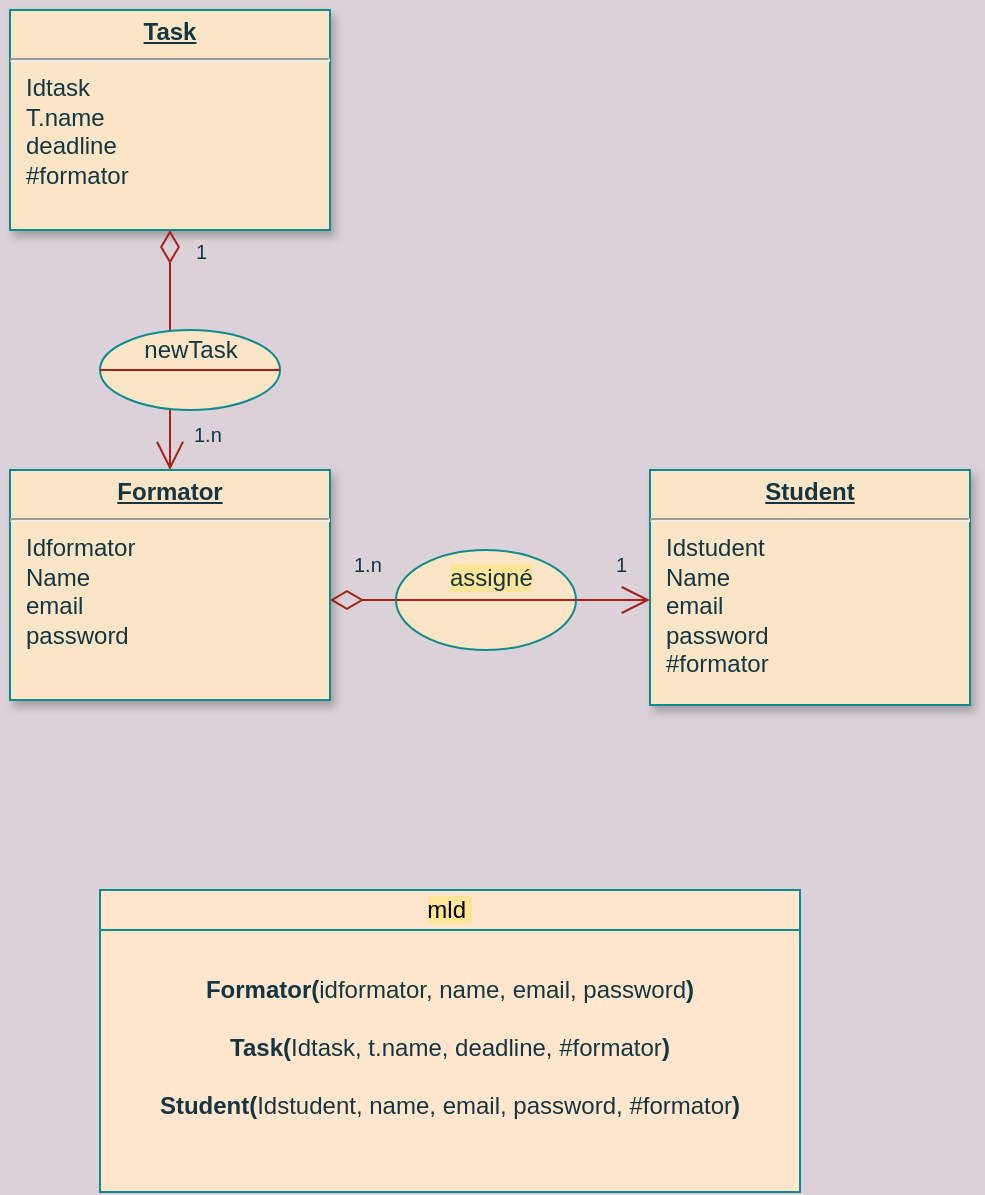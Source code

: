 <mxfile version="14.5.3" type="device"><diagram name="Page-1" id="efa7a0a1-bf9b-a30e-e6df-94a7791c09e9"><mxGraphModel dx="494" dy="261" grid="1" gridSize="10" guides="1" tooltips="1" connect="1" arrows="1" fold="1" page="1" pageScale="1" pageWidth="826" pageHeight="1169" background="#DAD2D8" math="0" shadow="0"><root><mxCell id="0"/><mxCell id="1" parent="0"/><mxCell id="20" value="&lt;p style=&quot;margin: 0px ; margin-top: 4px ; text-align: center ; text-decoration: underline&quot;&gt;&lt;b&gt;Student&lt;/b&gt;&lt;/p&gt;&lt;hr&gt;&lt;p style=&quot;margin: 0px ; margin-left: 8px&quot;&gt;Idstudent&lt;/p&gt;&lt;p style=&quot;margin: 0px ; margin-left: 8px&quot;&gt;Name&lt;/p&gt;&lt;p style=&quot;margin: 0px ; margin-left: 8px&quot;&gt;email&lt;/p&gt;&lt;p style=&quot;margin: 0px ; margin-left: 8px&quot;&gt;password&lt;/p&gt;&lt;p style=&quot;margin: 0px ; margin-left: 8px&quot;&gt;#formator&lt;/p&gt;" style="verticalAlign=top;align=left;overflow=fill;fontSize=12;fontFamily=Helvetica;html=1;strokeColor=#0F8B8D;shadow=1;fillColor=#FAE5C7;fontColor=#143642;" parent="1" vertex="1"><mxGeometry x="540" y="290" width="160" height="117.5" as="geometry"/></mxCell><mxCell id="25" value="&lt;p style=&quot;margin: 0px ; margin-top: 4px ; text-align: center ; text-decoration: underline&quot;&gt;&lt;strong&gt;Task&lt;/strong&gt;&lt;/p&gt;&lt;hr&gt;&lt;p style=&quot;margin: 0px ; margin-left: 8px&quot;&gt;Idtask&lt;/p&gt;&lt;p style=&quot;margin: 0px ; margin-left: 8px&quot;&gt;T.name&lt;/p&gt;&lt;p style=&quot;margin: 0px ; margin-left: 8px&quot;&gt;deadline&lt;/p&gt;&lt;p style=&quot;margin: 0px ; margin-left: 8px&quot;&gt;#formator&lt;/p&gt;" style="verticalAlign=top;align=left;overflow=fill;fontSize=12;fontFamily=Helvetica;html=1;strokeColor=#0F8B8D;shadow=1;fillColor=#FAE5C7;fontColor=#143642;" parent="1" vertex="1"><mxGeometry x="220" y="60" width="160" height="110" as="geometry"/></mxCell><mxCell id="87" value="" style="endArrow=open;endSize=12;startArrow=diamondThin;startSize=14;startFill=0;edgeStyle=orthogonalEdgeStyle;strokeColor=#A8201A;fontColor=#143642;labelBackgroundColor=#DAD2D8;" parent="1" edge="1"><mxGeometry x="519.36" y="205" as="geometry"><mxPoint x="380" y="355.0" as="sourcePoint"/><mxPoint x="540" y="355" as="targetPoint"/><Array as="points"><mxPoint x="540" y="355"/></Array></mxGeometry></mxCell><mxCell id="88" value="1.n" style="resizable=0;align=left;verticalAlign=top;fontSize=10;strokeColor=#0F8B8D;shadow=1;fillColor=#FAE5C7;fontColor=#143642;labelBackgroundColor=#DAD2D8;" parent="87" connectable="0" vertex="1"><mxGeometry x="-1" relative="1" as="geometry"><mxPoint x="10" y="-30" as="offset"/></mxGeometry></mxCell><mxCell id="89" value="1" style="resizable=0;align=right;verticalAlign=top;fontSize=10;strokeColor=#0F8B8D;shadow=1;fillColor=#FAE5C7;fontColor=#143642;labelBackgroundColor=#DAD2D8;" parent="87" connectable="0" vertex="1"><mxGeometry x="1" relative="1" as="geometry"><mxPoint x="-10.0" y="-30.0" as="offset"/></mxGeometry></mxCell><mxCell id="90" value="" style="endArrow=open;endSize=12;startArrow=diamondThin;startSize=14;startFill=0;edgeStyle=orthogonalEdgeStyle;strokeColor=#A8201A;fontColor=#143642;labelBackgroundColor=#DAD2D8;" parent="1" source="25" target="21" edge="1"><mxGeometry x="620" y="340" as="geometry"><mxPoint x="620" y="340" as="sourcePoint"/><mxPoint x="780" y="340" as="targetPoint"/></mxGeometry></mxCell><mxCell id="91" value="1.n" style="resizable=0;align=left;verticalAlign=top;fontSize=10;strokeColor=#0F8B8D;shadow=1;fillColor=#FAE5C7;fontColor=#143642;labelBackgroundColor=#DAD2D8;" parent="90" connectable="0" vertex="1"><mxGeometry x="-1" relative="1" as="geometry"><mxPoint x="10" y="90" as="offset"/></mxGeometry></mxCell><mxCell id="92" value="1" style="resizable=0;align=right;verticalAlign=top;fontSize=10;strokeColor=#0F8B8D;shadow=1;fillColor=#FAE5C7;fontColor=#143642;labelBackgroundColor=#DAD2D8;" parent="90" connectable="0" vertex="1"><mxGeometry x="1" relative="1" as="geometry"><mxPoint x="20" y="-121.67" as="offset"/></mxGeometry></mxCell><mxCell id="21" value="&lt;p style=&quot;margin: 0px ; margin-top: 4px ; text-align: center ; text-decoration: underline&quot;&gt;&lt;b&gt;Formator&lt;/b&gt;&lt;/p&gt;&lt;hr&gt;&lt;p style=&quot;margin: 0px ; margin-left: 8px&quot;&gt;Idformator&lt;/p&gt;&lt;p style=&quot;margin: 0px ; margin-left: 8px&quot;&gt;Name&lt;/p&gt;&lt;p style=&quot;margin: 0px ; margin-left: 8px&quot;&gt;email&lt;/p&gt;&lt;p style=&quot;margin: 0px ; margin-left: 8px&quot;&gt;password&lt;/p&gt;&lt;p style=&quot;margin: 0px ; margin-left: 8px&quot;&gt;&lt;br&gt;&lt;/p&gt;" style="verticalAlign=top;align=left;overflow=fill;fontSize=12;fontFamily=Helvetica;html=1;strokeColor=#0F8B8D;shadow=1;fillColor=#FAE5C7;fontColor=#143642;" parent="1" vertex="1"><mxGeometry x="220" y="290" width="160" height="115" as="geometry"/></mxCell><mxCell id="NQc16I_gF5izETLV-hBE-132" value=":" style="text;html=1;align=center;verticalAlign=middle;resizable=0;points=[];autosize=1;fontColor=#143642;" parent="1" vertex="1"><mxGeometry x="300" y="584" width="20" height="20" as="geometry"/></mxCell><mxCell id="NQc16I_gF5izETLV-hBE-134" value="" style="html=1;whiteSpace=wrap;container=1;collapsible=0;childLayout=tableLayout;fillColor=#ffe6cc;strokeColor=#d79b00;" parent="1" vertex="1"><mxGeometry x="265" y="500" width="350" height="151" as="geometry"/></mxCell><mxCell id="NQc16I_gF5izETLV-hBE-135" value="" style="html=1;whiteSpace=wrap;collapsible=0;dropTarget=0;pointerEvents=0;fillColor=none;strokeColor=none;points=[[0,0.5],[1,0.5]];portConstraint=eastwest;fontColor=#143642;" parent="NQc16I_gF5izETLV-hBE-134" vertex="1"><mxGeometry width="350" height="20" as="geometry"/></mxCell><mxCell id="NQc16I_gF5izETLV-hBE-136" value="&lt;span style=&quot;color: rgb(0 , 0 , 0) ; font-family: &amp;#34;helvetica&amp;#34; ; font-size: 12px ; font-style: normal ; font-weight: 400 ; letter-spacing: normal ; text-align: center ; text-indent: 0px ; text-transform: none ; word-spacing: 0px ; display: inline ; float: none ; background-color: rgb(255 , 229 , 153)&quot;&gt;mld&amp;nbsp;&lt;/span&gt;" style="shape=partialRectangle;html=1;whiteSpace=wrap;connectable=0;fillColor=none;strokeColor=#0F8B8D;fontColor=#143642;" parent="NQc16I_gF5izETLV-hBE-135" vertex="1"><mxGeometry width="350" height="20" as="geometry"/></mxCell><mxCell id="NQc16I_gF5izETLV-hBE-137" value="" style="html=1;whiteSpace=wrap;collapsible=0;dropTarget=0;pointerEvents=0;fillColor=none;strokeColor=none;points=[[0,0.5],[1,0.5]];portConstraint=eastwest;fontColor=#143642;" parent="NQc16I_gF5izETLV-hBE-134" vertex="1"><mxGeometry y="20" width="350" height="131" as="geometry"/></mxCell><mxCell id="NQc16I_gF5izETLV-hBE-138" value="&lt;b&gt;Formator(&lt;/b&gt;idformator, name, email, password&lt;b&gt;)&lt;br&gt;&lt;br&gt;&lt;/b&gt;&lt;b&gt;Task(&lt;/b&gt;&lt;span&gt;Idtask, t.name, deadline, #formator&lt;/span&gt;&lt;b&gt;)&lt;/b&gt;&lt;b&gt;&lt;br&gt;&lt;br&gt;&lt;/b&gt;&lt;b&gt;Student(&lt;/b&gt;&lt;span&gt;Idstudent, name, email, password, #formator&lt;/span&gt;&lt;b&gt;)&lt;/b&gt;&lt;b&gt;&lt;br&gt;&lt;br&gt;&lt;/b&gt;" style="shape=partialRectangle;html=1;whiteSpace=wrap;connectable=0;fillColor=none;strokeColor=#0F8B8D;fontColor=#143642;" parent="NQc16I_gF5izETLV-hBE-137" vertex="1"><mxGeometry width="350" height="131" as="geometry"/></mxCell><mxCell id="hsvbSzM_Ig0Xdfvs6CDP-92" value="" style="ellipse;whiteSpace=wrap;html=1;fillColor=#FAE5C7;strokeColor=#0F8B8D;fontColor=#143642;" vertex="1" parent="1"><mxGeometry x="413" y="330" width="90" height="50" as="geometry"/></mxCell><mxCell id="hsvbSzM_Ig0Xdfvs6CDP-97" value="" style="endArrow=none;html=1;entryX=0;entryY=0.5;entryDx=0;entryDy=0;exitX=1;exitY=0.5;exitDx=0;exitDy=0;strokeColor=#A8201A;fontColor=#143642;labelBackgroundColor=#DAD2D8;" edge="1" parent="1" source="hsvbSzM_Ig0Xdfvs6CDP-92" target="hsvbSzM_Ig0Xdfvs6CDP-92"><mxGeometry width="50" height="50" relative="1" as="geometry"><mxPoint x="390" y="230" as="sourcePoint"/><mxPoint x="440" y="280" as="targetPoint"/><Array as="points"/></mxGeometry></mxCell><mxCell id="hsvbSzM_Ig0Xdfvs6CDP-98" value="" style="ellipse;whiteSpace=wrap;html=1;fillColor=#FAE5C7;strokeColor=#0F8B8D;fontColor=#143642;" vertex="1" parent="1"><mxGeometry x="265" y="220" width="90" height="40" as="geometry"/></mxCell><mxCell id="hsvbSzM_Ig0Xdfvs6CDP-100" value="newTask" style="text;html=1;align=center;verticalAlign=middle;resizable=0;points=[];autosize=1;fontColor=#143642;" vertex="1" parent="1"><mxGeometry x="280" y="220" width="60" height="20" as="geometry"/></mxCell><mxCell id="hsvbSzM_Ig0Xdfvs6CDP-104" value="" style="endArrow=none;html=1;exitX=1;exitY=0.5;exitDx=0;exitDy=0;strokeColor=#A8201A;fontColor=#143642;entryX=0;entryY=0.5;entryDx=0;entryDy=0;labelBackgroundColor=#DAD2D8;" edge="1" parent="1" source="hsvbSzM_Ig0Xdfvs6CDP-98" target="hsvbSzM_Ig0Xdfvs6CDP-98"><mxGeometry width="50" height="50" relative="1" as="geometry"><mxPoint x="355" y="240" as="sourcePoint"/><mxPoint x="290" y="240" as="targetPoint"/><Array as="points"/></mxGeometry></mxCell><mxCell id="hsvbSzM_Ig0Xdfvs6CDP-113" value="&lt;span style=&quot;color: rgb(20 , 54 , 66) ; font-family: &amp;#34;helvetica&amp;#34; ; font-size: 12px ; font-style: normal ; font-weight: 400 ; letter-spacing: normal ; text-align: center ; text-indent: 0px ; text-transform: none ; word-spacing: 0px ; display: inline ; float: none ; background-color: rgb(255 , 229 , 153)&quot;&gt;assigné&lt;/span&gt;" style="text;whiteSpace=wrap;html=1;fontColor=#143642;" vertex="1" parent="1"><mxGeometry x="438" y="330" width="40" height="10" as="geometry"/></mxCell></root></mxGraphModel></diagram></mxfile>